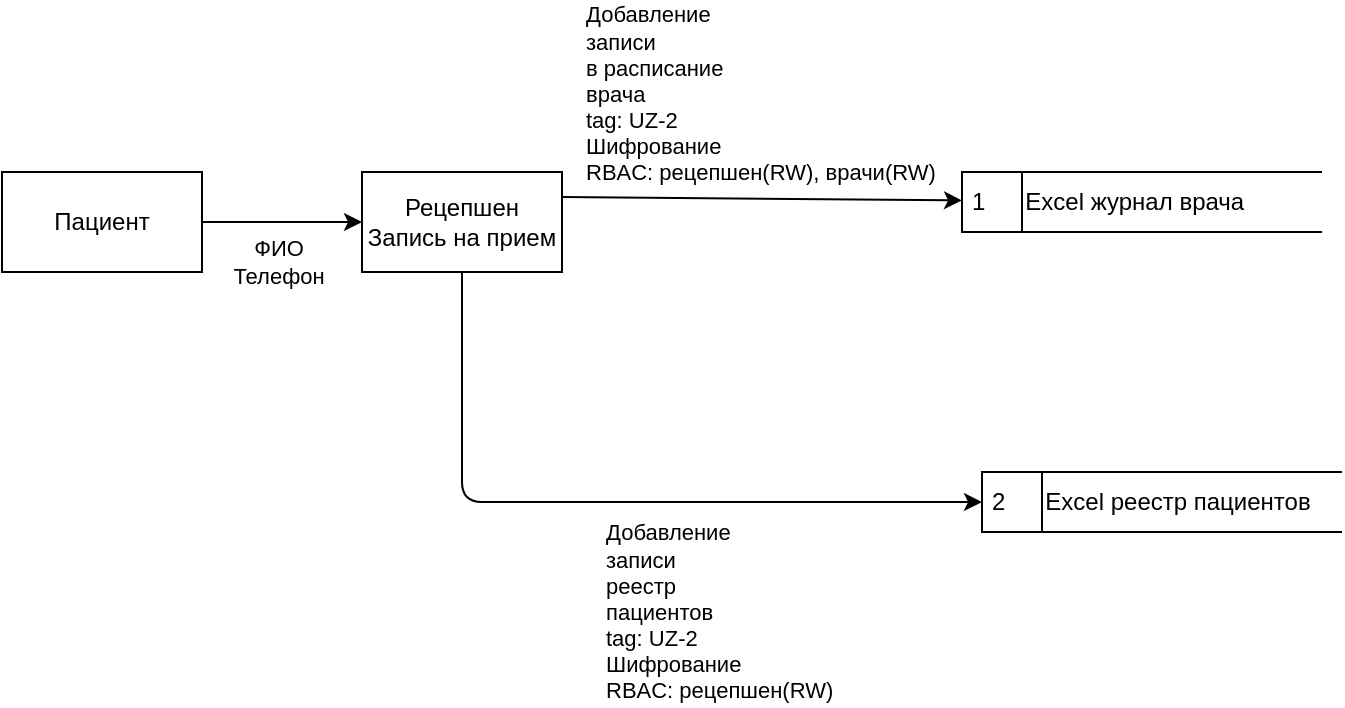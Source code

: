 <mxfile>
    <diagram id="i4mPMe3ceabS6ljGE0x0" name="Запись на прием">
        <mxGraphModel dx="745" dy="624" grid="1" gridSize="10" guides="1" tooltips="1" connect="1" arrows="1" fold="1" page="1" pageScale="1" pageWidth="850" pageHeight="1100" math="0" shadow="0">
            <root>
                <mxCell id="0"/>
                <mxCell id="1" parent="0"/>
                <mxCell id="b-dkqdi8g1ToiI-LST65-3" value="" style="edgeStyle=none;html=1;" parent="1" source="J_Wwcjx6gduEsTj-3uen-2" target="J_Wwcjx6gduEsTj-3uen-3" edge="1">
                    <mxGeometry relative="1" as="geometry"/>
                </mxCell>
                <mxCell id="b-dkqdi8g1ToiI-LST65-8" value="ФИО&lt;br&gt;Телефон" style="edgeLabel;html=1;align=center;verticalAlign=middle;resizable=0;points=[];" parent="b-dkqdi8g1ToiI-LST65-3" vertex="1" connectable="0">
                    <mxGeometry x="-0.044" y="2" relative="1" as="geometry">
                        <mxPoint y="22" as="offset"/>
                    </mxGeometry>
                </mxCell>
                <mxCell id="J_Wwcjx6gduEsTj-3uen-2" value="&lt;span style=&quot;color: rgb(0, 0, 0);&quot;&gt;Пациент&lt;/span&gt;" style="html=1;dashed=0;whiteSpace=wrap;" parent="1" vertex="1">
                    <mxGeometry x="30" y="100" width="100" height="50" as="geometry"/>
                </mxCell>
                <mxCell id="J_Wwcjx6gduEsTj-3uen-8" style="edgeStyle=none;html=1;exitX=1;exitY=0.25;exitDx=0;exitDy=0;" parent="1" source="J_Wwcjx6gduEsTj-3uen-3" target="J_Wwcjx6gduEsTj-3uen-6" edge="1">
                    <mxGeometry relative="1" as="geometry"/>
                </mxCell>
                <mxCell id="J_Wwcjx6gduEsTj-3uen-9" value="&lt;span style=&quot;color: rgb(0, 0, 0);&quot;&gt;Добавление&lt;/span&gt;&lt;br&gt;&lt;span style=&quot;color: rgb(0, 0, 0);&quot;&gt;записи&lt;/span&gt;&lt;br&gt;&lt;span style=&quot;color: rgb(0, 0, 0);&quot;&gt;в расписание&lt;/span&gt;&lt;br&gt;&lt;span style=&quot;color: rgb(0, 0, 0);&quot;&gt;врача&lt;br&gt;&lt;span style=&quot;color: rgb(0, 0, 0);&quot;&gt;tag: UZ-2&lt;/span&gt;&lt;br&gt;&lt;span style=&quot;color: rgb(0, 0, 0);&quot;&gt;Шифрование&lt;/span&gt;&lt;br&gt;&lt;span style=&quot;color: rgb(0, 0, 0);&quot;&gt;RBAC: рецепшен(RW), врачи(RW)&lt;/span&gt;&lt;/span&gt;" style="edgeLabel;html=1;align=left;verticalAlign=middle;resizable=0;points=[];" parent="J_Wwcjx6gduEsTj-3uen-8" vertex="1" connectable="0">
                    <mxGeometry x="-0.08" y="3" relative="1" as="geometry">
                        <mxPoint x="-82" y="-50" as="offset"/>
                    </mxGeometry>
                </mxCell>
                <mxCell id="J_Wwcjx6gduEsTj-3uen-11" style="edgeStyle=orthogonalEdgeStyle;html=1;exitX=0.5;exitY=1;exitDx=0;exitDy=0;entryX=0;entryY=0.5;entryDx=0;entryDy=0;" parent="1" source="J_Wwcjx6gduEsTj-3uen-3" target="J_Wwcjx6gduEsTj-3uen-10" edge="1">
                    <mxGeometry relative="1" as="geometry">
                        <mxPoint x="270" y="240" as="sourcePoint"/>
                    </mxGeometry>
                </mxCell>
                <mxCell id="J_Wwcjx6gduEsTj-3uen-12" value="&lt;span style=&quot;color: rgb(0, 0, 0);&quot;&gt;Добавление&lt;/span&gt;&lt;br&gt;&lt;span style=&quot;color: rgb(0, 0, 0);&quot;&gt;записи&lt;/span&gt;&lt;br&gt;&lt;span style=&quot;color: rgb(0, 0, 0);&quot;&gt;реестр&lt;/span&gt;&lt;br&gt;&lt;span style=&quot;color: rgb(0, 0, 0);&quot;&gt;пациентов&lt;br&gt;tag: UZ-2&lt;br&gt;Шифрование&lt;br&gt;RBAC: рецепшен(RW)&lt;/span&gt;" style="edgeLabel;html=1;align=left;verticalAlign=middle;resizable=0;points=[];" parent="J_Wwcjx6gduEsTj-3uen-11" vertex="1" connectable="0">
                    <mxGeometry x="0.178" y="2" relative="1" as="geometry">
                        <mxPoint x="-36" y="57" as="offset"/>
                    </mxGeometry>
                </mxCell>
                <mxCell id="J_Wwcjx6gduEsTj-3uen-3" value="&lt;span style=&quot;color: rgb(0, 0, 0);&quot;&gt;Рецепшен&lt;/span&gt;&lt;br&gt;&lt;span style=&quot;color: rgb(0, 0, 0);&quot;&gt;Запись на прием&lt;/span&gt;" style="html=1;dashed=0;whiteSpace=wrap;" parent="1" vertex="1">
                    <mxGeometry x="210" y="100" width="100" height="50" as="geometry"/>
                </mxCell>
                <mxCell id="J_Wwcjx6gduEsTj-3uen-6" value="&lt;span style=&quot;color: rgb(0, 0, 0); text-align: center;&quot;&gt;1&lt;span style=&quot;white-space: pre;&quot;&gt;&#x9;&lt;/span&gt;Excel журнал врача&lt;/span&gt;" style="html=1;dashed=0;whiteSpace=wrap;shape=mxgraph.dfd.dataStoreID;align=left;spacingLeft=3;points=[[0,0],[0.5,0],[1,0],[0,0.5],[1,0.5],[0,1],[0.5,1],[1,1]];" parent="1" vertex="1">
                    <mxGeometry x="510" y="100" width="180" height="30" as="geometry"/>
                </mxCell>
                <mxCell id="J_Wwcjx6gduEsTj-3uen-10" value="2&lt;span style=&quot;white-space: pre;&quot;&gt;&#x9;&lt;/span&gt;&lt;span style=&quot;color: rgb(0, 0, 0); text-align: center;&quot;&gt;Excel реестр пациентов&lt;/span&gt;" style="html=1;dashed=0;whiteSpace=wrap;shape=mxgraph.dfd.dataStoreID;align=left;spacingLeft=3;points=[[0,0],[0.5,0],[1,0],[0,0.5],[1,0.5],[0,1],[0.5,1],[1,1]];" parent="1" vertex="1">
                    <mxGeometry x="520" y="250" width="180" height="30" as="geometry"/>
                </mxCell>
            </root>
        </mxGraphModel>
    </diagram>
    <diagram id="OFq1LjFW-d_QWGUsy2Ga" name="Подписание договора">
        <mxGraphModel dx="621" dy="520" grid="1" gridSize="10" guides="1" tooltips="1" connect="1" arrows="1" fold="1" page="1" pageScale="1" pageWidth="850" pageHeight="1100" math="0" shadow="0">
            <root>
                <mxCell id="0"/>
                <mxCell id="1" parent="0"/>
                <mxCell id="7eKKrd2Zx_MqkIrFdYUa-1" value="" style="edgeStyle=none;html=1;" parent="1" source="7eKKrd2Zx_MqkIrFdYUa-3" target="7eKKrd2Zx_MqkIrFdYUa-8" edge="1">
                    <mxGeometry relative="1" as="geometry"/>
                </mxCell>
                <mxCell id="7eKKrd2Zx_MqkIrFdYUa-2" value="&lt;span style=&quot;background-color: rgb(255, 255, 255); color: rgb(0, 0, 0);&quot;&gt;ФИО&lt;/span&gt;&lt;div style=&quot;&quot;&gt;&lt;font&gt;Паспорт&lt;br style=&quot;background-color: rgb(251, 251, 251);&quot;&gt;&lt;/font&gt;&lt;span style=&quot;background-color: rgb(255, 255, 255); color: rgb(0, 0, 0);&quot;&gt;Телефон&lt;/span&gt;&lt;br style=&quot;background-color: rgb(251, 251, 251);&quot;&gt;&lt;span style=&quot;background-color: rgb(255, 255, 255); color: rgb(0, 0, 0);&quot;&gt;email&lt;/span&gt;&lt;br style=&quot;background-color: rgb(251, 251, 251);&quot;&gt;&lt;span style=&quot;background-color: rgb(255, 255, 255); color: rgb(0, 0, 0);&quot;&gt;дата рождения&lt;/span&gt;&lt;br style=&quot;background-color: rgb(251, 251, 251);&quot;&gt;&lt;div style=&quot;background-color: rgb(251, 251, 251);&quot;&gt;место работы/учебы&lt;/div&gt;&lt;div style=&quot;background-color: rgb(251, 251, 251);&quot;&gt;хронические заболевания&lt;/div&gt;&lt;div style=&quot;background-color: rgb(251, 251, 251);&quot;&gt;адрес прописки&lt;br&gt;&lt;br&gt;&lt;/div&gt;&lt;/div&gt;" style="edgeLabel;html=1;align=left;verticalAlign=middle;resizable=0;points=[];" parent="7eKKrd2Zx_MqkIrFdYUa-1" vertex="1" connectable="0">
                    <mxGeometry x="-0.044" y="2" relative="1" as="geometry">
                        <mxPoint x="-60" y="87" as="offset"/>
                    </mxGeometry>
                </mxCell>
                <mxCell id="7eKKrd2Zx_MqkIrFdYUa-3" value="&lt;span style=&quot;color: rgb(0, 0, 0);&quot;&gt;Пациент&lt;/span&gt;" style="html=1;dashed=0;whiteSpace=wrap;" parent="1" vertex="1">
                    <mxGeometry x="20" y="40" width="100" height="50" as="geometry"/>
                </mxCell>
                <mxCell id="7eKKrd2Zx_MqkIrFdYUa-4" style="edgeStyle=none;html=1;exitX=1;exitY=0.5;exitDx=0;exitDy=0;" parent="1" source="7eKKrd2Zx_MqkIrFdYUa-8" target="7eKKrd2Zx_MqkIrFdYUa-9" edge="1">
                    <mxGeometry relative="1" as="geometry"/>
                </mxCell>
                <mxCell id="7eKKrd2Zx_MqkIrFdYUa-5" value="&lt;span style=&quot;color: rgb(0, 0, 0);&quot;&gt;Скан договора&lt;/span&gt;&lt;br&gt;&lt;span style=&quot;color: rgb(0, 0, 0);&quot;&gt;Скан паспорта&lt;br&gt;&lt;span style=&quot;background-color: rgb(255, 255, 255); color: rgb(0, 0, 0);&quot;&gt;tag: UZ-1&lt;/span&gt;&lt;br style=&quot;color: rgb(63, 63, 63); background-color: rgb(255, 255, 255);&quot;&gt;&lt;span style=&quot;background-color: rgb(255, 255, 255); color: rgb(0, 0, 0);&quot;&gt;Шифрование&lt;/span&gt;&lt;br style=&quot;color: rgb(63, 63, 63); background-color: rgb(255, 255, 255);&quot;&gt;&lt;span style=&quot;background-color: rgb(255, 255, 255); color: rgb(0, 0, 0);&quot;&gt;RBAC: рецепшен(RW)&lt;/span&gt;&lt;/span&gt;" style="edgeLabel;html=1;align=center;verticalAlign=middle;resizable=0;points=[];" parent="7eKKrd2Zx_MqkIrFdYUa-4" vertex="1" connectable="0">
                    <mxGeometry x="-0.08" y="3" relative="1" as="geometry">
                        <mxPoint y="48" as="offset"/>
                    </mxGeometry>
                </mxCell>
                <mxCell id="7eKKrd2Zx_MqkIrFdYUa-6" style="edgeStyle=orthogonalEdgeStyle;html=1;exitX=0.5;exitY=1;exitDx=0;exitDy=0;entryX=0;entryY=0.5;entryDx=0;entryDy=0;" parent="1" source="7eKKrd2Zx_MqkIrFdYUa-8" target="7eKKrd2Zx_MqkIrFdYUa-10" edge="1">
                    <mxGeometry relative="1" as="geometry"/>
                </mxCell>
                <mxCell id="7eKKrd2Zx_MqkIrFdYUa-7" value="&lt;span style=&quot;color: rgb(0, 0, 0);&quot;&gt;Добавление пациента в реестр&lt;br&gt;&lt;span style=&quot;background-color: rgb(255, 255, 255); color: rgb(0, 0, 0);&quot;&gt;tag: UZ-1&lt;/span&gt;&lt;br style=&quot;color: rgb(63, 63, 63); background-color: rgb(255, 255, 255);&quot;&gt;&lt;span style=&quot;background-color: rgb(255, 255, 255); color: rgb(0, 0, 0);&quot;&gt;Шифрование&lt;/span&gt;&lt;br style=&quot;color: rgb(63, 63, 63); background-color: rgb(255, 255, 255);&quot;&gt;&lt;span style=&quot;background-color: rgb(255, 255, 255); color: rgb(0, 0, 0);&quot;&gt;RBAC: рецепшен(RW)&lt;/span&gt;&lt;/span&gt;" style="edgeLabel;html=1;align=left;verticalAlign=middle;resizable=0;points=[];" parent="7eKKrd2Zx_MqkIrFdYUa-6" vertex="1" connectable="0">
                    <mxGeometry x="0.178" y="2" relative="1" as="geometry">
                        <mxPoint x="-7" y="37" as="offset"/>
                    </mxGeometry>
                </mxCell>
                <mxCell id="7eKKrd2Zx_MqkIrFdYUa-8" value="&lt;span style=&quot;color: rgb(0, 0, 0);&quot;&gt;Рецепшен&lt;/span&gt;&lt;br&gt;&lt;span style=&quot;color: rgb(0, 0, 0);&quot;&gt;Оформление документов&lt;/span&gt;" style="html=1;dashed=0;whiteSpace=wrap;" parent="1" vertex="1">
                    <mxGeometry x="350" y="40" width="100" height="50" as="geometry"/>
                </mxCell>
                <mxCell id="7eKKrd2Zx_MqkIrFdYUa-9" value="&lt;span style=&quot;color: rgb(0, 0, 0); text-align: center;&quot;&gt;4&lt;span style=&quot;white-space: pre;&quot;&gt;&#x9;&lt;/span&gt;&lt;/span&gt;&lt;span style=&quot;color: rgb(0, 0, 0); text-align: center;&quot;&gt;Папка &quot;Договора_пациента&quot;&lt;/span&gt;" style="html=1;dashed=0;whiteSpace=wrap;shape=mxgraph.dfd.dataStoreID;align=left;spacingLeft=3;points=[[0,0],[0.5,0],[1,0],[0,0.5],[1,0.5],[0,1],[0.5,1],[1,1]];" parent="1" vertex="1">
                    <mxGeometry x="651" y="50" width="209" height="30" as="geometry"/>
                </mxCell>
                <mxCell id="7eKKrd2Zx_MqkIrFdYUa-10" value="2&lt;span style=&quot;white-space: pre;&quot;&gt;&#x9;&lt;/span&gt;&lt;span style=&quot;color: rgb(0, 0, 0); text-align: center;&quot;&gt;Excel реестр пациентов&lt;/span&gt;" style="html=1;dashed=0;whiteSpace=wrap;shape=mxgraph.dfd.dataStoreID;align=left;spacingLeft=3;points=[[0,0],[0.5,0],[1,0],[0,0.5],[1,0.5],[0,1],[0.5,1],[1,1]];" parent="1" vertex="1">
                    <mxGeometry x="650" y="320" width="180" height="30" as="geometry"/>
                </mxCell>
            </root>
        </mxGraphModel>
    </diagram>
    <diagram id="uso3oAC5c6zyliz0SmCp" name="Прием">
        <mxGraphModel dx="648" dy="543" grid="1" gridSize="10" guides="1" tooltips="1" connect="1" arrows="1" fold="1" page="1" pageScale="1" pageWidth="850" pageHeight="1100" math="0" shadow="0">
            <root>
                <mxCell id="0"/>
                <mxCell id="1" parent="0"/>
                <mxCell id="n1AXnMYE14ggawuw4EvX-1" value="" style="edgeStyle=none;html=1;" parent="1" source="n1AXnMYE14ggawuw4EvX-3" target="n1AXnMYE14ggawuw4EvX-8" edge="1">
                    <mxGeometry relative="1" as="geometry"/>
                </mxCell>
                <mxCell id="n1AXnMYE14ggawuw4EvX-2" value="&lt;span style=&quot;background-color: rgb(255, 255, 255); color: rgb(0, 0, 0);&quot;&gt;ФИО&lt;br&gt;дата рождения&lt;/span&gt;" style="edgeLabel;html=1;align=left;verticalAlign=middle;resizable=0;points=[];" parent="n1AXnMYE14ggawuw4EvX-1" vertex="1" connectable="0">
                    <mxGeometry x="-0.044" y="2" relative="1" as="geometry">
                        <mxPoint x="-33" y="-13" as="offset"/>
                    </mxGeometry>
                </mxCell>
                <mxCell id="n1AXnMYE14ggawuw4EvX-3" value="&lt;span style=&quot;color: rgb(0, 0, 0);&quot;&gt;Пациент&lt;/span&gt;" style="html=1;dashed=0;whiteSpace=wrap;" parent="1" vertex="1">
                    <mxGeometry x="20" y="40" width="100" height="50" as="geometry"/>
                </mxCell>
                <mxCell id="n1AXnMYE14ggawuw4EvX-4" style="edgeStyle=orthogonalEdgeStyle;html=1;exitX=0.75;exitY=1;exitDx=0;exitDy=0;entryX=0;entryY=0.5;entryDx=0;entryDy=0;" parent="1" source="n1AXnMYE14ggawuw4EvX-8" target="n1AXnMYE14ggawuw4EvX-9" edge="1">
                    <mxGeometry relative="1" as="geometry"/>
                </mxCell>
                <mxCell id="n1AXnMYE14ggawuw4EvX-5" value="&lt;span style=&quot;color: rgb(0, 0, 0);&quot;&gt;Запись и чтение данных по пациенту&lt;/span&gt;&lt;br&gt;&lt;span style=&quot;color: rgb(0, 0, 0);&quot;&gt;Медицинская карта, анализы&lt;br&gt;&lt;span style=&quot;background-color: rgb(255, 255, 255); color: rgb(0, 0, 0);&quot;&gt;tag: UZ-2&lt;/span&gt;&lt;br style=&quot;color: rgb(63, 63, 63); background-color: rgb(255, 255, 255);&quot;&gt;&lt;span style=&quot;background-color: rgb(255, 255, 255); color: rgb(0, 0, 0);&quot;&gt;Шифрование&lt;/span&gt;&lt;br style=&quot;color: rgb(63, 63, 63); background-color: rgb(255, 255, 255);&quot;&gt;&lt;span style=&quot;background-color: rgb(255, 255, 255); color: rgb(0, 0, 0);&quot;&gt;RBAC: врачи(RW)&lt;/span&gt;&lt;/span&gt;" style="edgeLabel;html=1;align=center;verticalAlign=middle;resizable=0;points=[];" parent="n1AXnMYE14ggawuw4EvX-4" vertex="1" connectable="0">
                    <mxGeometry x="-0.08" y="3" relative="1" as="geometry">
                        <mxPoint x="62" y="-32" as="offset"/>
                    </mxGeometry>
                </mxCell>
                <mxCell id="n1AXnMYE14ggawuw4EvX-6" style="edgeStyle=orthogonalEdgeStyle;html=1;exitX=0.5;exitY=1;exitDx=0;exitDy=0;entryX=0;entryY=0.5;entryDx=0;entryDy=0;" parent="1" source="n1AXnMYE14ggawuw4EvX-8" target="n1AXnMYE14ggawuw4EvX-10" edge="1">
                    <mxGeometry relative="1" as="geometry"/>
                </mxCell>
                <mxCell id="n1AXnMYE14ggawuw4EvX-7" value="&lt;span style=&quot;color: rgb(0, 0, 0);&quot;&gt;Отметки о приёме пациента в своём журнале&lt;br&gt;&lt;span style=&quot;background-color: rgb(255, 255, 255); color: rgb(0, 0, 0);&quot;&gt;tag: UZ-2&lt;/span&gt;&lt;br style=&quot;color: rgb(63, 63, 63); background-color: rgb(255, 255, 255);&quot;&gt;&lt;span style=&quot;background-color: rgb(255, 255, 255); color: rgb(0, 0, 0);&quot;&gt;Шифрование&lt;/span&gt;&lt;br style=&quot;color: rgb(63, 63, 63); background-color: rgb(255, 255, 255);&quot;&gt;&lt;span style=&quot;background-color: rgb(255, 255, 255); color: rgb(0, 0, 0);&quot;&gt;RBAC: врачи(RW), кассиры(RO)&lt;/span&gt;&lt;/span&gt;" style="edgeLabel;html=1;align=center;verticalAlign=middle;resizable=0;points=[];" parent="n1AXnMYE14ggawuw4EvX-6" vertex="1" connectable="0">
                    <mxGeometry x="0.178" y="2" relative="1" as="geometry">
                        <mxPoint x="37" y="37" as="offset"/>
                    </mxGeometry>
                </mxCell>
                <mxCell id="n1AXnMYE14ggawuw4EvX-12" style="edgeStyle=none;html=1;exitX=0.5;exitY=1;exitDx=0;exitDy=0;" parent="1" source="n1AXnMYE14ggawuw4EvX-3" target="n1AXnMYE14ggawuw4EvX-11" edge="1">
                    <mxGeometry relative="1" as="geometry"/>
                </mxCell>
                <mxCell id="Ftrqkjxx6ClJwWivfwm--1" value="&lt;span style=&quot;color: rgb(0, 0, 0); text-align: left;&quot;&gt;ФИО&lt;/span&gt;&lt;br style=&quot;text-align: left;&quot;&gt;&lt;span style=&quot;color: rgb(0, 0, 0); text-align: left;&quot;&gt;дата рождения&lt;/span&gt;" style="edgeLabel;html=1;align=center;verticalAlign=middle;resizable=0;points=[];" vertex="1" connectable="0" parent="n1AXnMYE14ggawuw4EvX-12">
                    <mxGeometry x="-0.132" y="-4" relative="1" as="geometry">
                        <mxPoint as="offset"/>
                    </mxGeometry>
                </mxCell>
                <mxCell id="n1AXnMYE14ggawuw4EvX-8" value="&lt;span style=&quot;color: rgb(0, 0, 0);&quot;&gt;Врач&lt;/span&gt;&lt;br&gt;&lt;span style=&quot;color: rgb(0, 0, 0);&quot;&gt;Приём пациента&lt;/span&gt;" style="html=1;dashed=0;whiteSpace=wrap;" parent="1" vertex="1">
                    <mxGeometry x="230" y="40" width="100" height="50" as="geometry"/>
                </mxCell>
                <mxCell id="n1AXnMYE14ggawuw4EvX-9" value="&lt;span style=&quot;color: rgb(0, 0, 0); text-align: center;&quot;&gt;3&lt;span style=&quot;white-space: pre;&quot;&gt;&#x9;&lt;/span&gt;&lt;/span&gt;&lt;span style=&quot;color: rgb(0, 0, 0); text-align: center;&quot;&gt;Папка пациента&lt;/span&gt;" style="html=1;dashed=0;whiteSpace=wrap;shape=mxgraph.dfd.dataStoreID;align=left;spacingLeft=3;points=[[0,0],[0.5,0],[1,0],[0,0.5],[1,0.5],[0,1],[0.5,1],[1,1]];" parent="1" vertex="1">
                    <mxGeometry x="519.76" y="150" width="210" height="30" as="geometry"/>
                </mxCell>
                <mxCell id="Ftrqkjxx6ClJwWivfwm--2" style="edgeStyle=orthogonalEdgeStyle;html=1;exitX=1;exitY=0.5;exitDx=0;exitDy=0;entryX=1;entryY=0.5;entryDx=0;entryDy=0;" edge="1" parent="1" source="n1AXnMYE14ggawuw4EvX-10" target="n1AXnMYE14ggawuw4EvX-11">
                    <mxGeometry relative="1" as="geometry">
                        <Array as="points">
                            <mxPoint x="780" y="255"/>
                            <mxPoint x="780" y="475"/>
                        </Array>
                    </mxGeometry>
                </mxCell>
                <mxCell id="aC6yK7oFesMhmFMBIXXT-1" value="Чтение записей обказаных услугах" style="edgeLabel;html=1;align=center;verticalAlign=middle;resizable=0;points=[];" vertex="1" connectable="0" parent="Ftrqkjxx6ClJwWivfwm--2">
                    <mxGeometry x="0.477" y="-1" relative="1" as="geometry">
                        <mxPoint as="offset"/>
                    </mxGeometry>
                </mxCell>
                <mxCell id="n1AXnMYE14ggawuw4EvX-10" value="&lt;div style=&quot;text-align: center;&quot;&gt;&lt;span style=&quot;background-color: transparent;&quot;&gt;1&lt;/span&gt;&lt;span style=&quot;background-color: transparent; white-space: pre;&quot;&gt;&#x9;&lt;/span&gt;Excel файл журнала врача&lt;/div&gt;" style="html=1;dashed=0;whiteSpace=wrap;shape=mxgraph.dfd.dataStoreID;align=left;spacingLeft=3;points=[[0,0],[0.5,0],[1,0],[0,0.5],[1,0.5],[0,1],[0.5,1],[1,1]];" parent="1" vertex="1">
                    <mxGeometry x="519.76" y="240" width="210" height="30" as="geometry"/>
                </mxCell>
                <mxCell id="n1AXnMYE14ggawuw4EvX-15" style="edgeStyle=orthogonalEdgeStyle;html=1;exitX=0.75;exitY=1;exitDx=0;exitDy=0;entryX=0;entryY=0.5;entryDx=0;entryDy=0;" parent="1" source="n1AXnMYE14ggawuw4EvX-11" target="n1AXnMYE14ggawuw4EvX-13" edge="1">
                    <mxGeometry relative="1" as="geometry"/>
                </mxCell>
                <mxCell id="n1AXnMYE14ggawuw4EvX-17" value="KKM фиксирует &lt;br&gt;получение оплаты&lt;br&gt;&lt;span style=&quot;background-color: rgb(255, 255, 255); color: rgb(0, 0, 0);&quot;&gt;tag: UZ-2&lt;/span&gt;&lt;br style=&quot;background-color: rgb(255, 255, 255); color: rgb(63, 63, 63);&quot;&gt;&lt;span style=&quot;background-color: rgb(255, 255, 255); color: rgb(0, 0, 0);&quot;&gt;Шифрование&lt;/span&gt;&lt;br style=&quot;background-color: rgb(255, 255, 255); color: rgb(63, 63, 63);&quot;&gt;&lt;span style=&quot;background-color: rgb(255, 255, 255); color: rgb(0, 0, 0);&quot;&gt;RBAC: бухгалтерия(RW)&lt;/span&gt;" style="edgeLabel;html=1;align=left;verticalAlign=middle;resizable=0;points=[];" parent="n1AXnMYE14ggawuw4EvX-15" vertex="1" connectable="0">
                    <mxGeometry x="-0.369" y="-2" relative="1" as="geometry">
                        <mxPoint x="17" y="6" as="offset"/>
                    </mxGeometry>
                </mxCell>
                <mxCell id="n1AXnMYE14ggawuw4EvX-16" style="edgeStyle=orthogonalEdgeStyle;html=1;exitX=0.25;exitY=1;exitDx=0;exitDy=0;entryX=0;entryY=0.5;entryDx=0;entryDy=0;" parent="1" source="n1AXnMYE14ggawuw4EvX-11" target="n1AXnMYE14ggawuw4EvX-14" edge="1">
                    <mxGeometry relative="1" as="geometry"/>
                </mxCell>
                <mxCell id="n1AXnMYE14ggawuw4EvX-18" value="Добавление записи &lt;br&gt;о получении оплаты&lt;div&gt;&lt;span style=&quot;background-color: rgb(255, 255, 255); color: rgb(0, 0, 0);&quot;&gt;tag: UZ-2&lt;/span&gt;&lt;br style=&quot;background-color: rgb(255, 255, 255); color: rgb(63, 63, 63);&quot;&gt;&lt;span style=&quot;background-color: rgb(255, 255, 255); color: rgb(0, 0, 0);&quot;&gt;Шифрование&lt;/span&gt;&lt;br style=&quot;background-color: rgb(255, 255, 255); color: rgb(63, 63, 63);&quot;&gt;&lt;span style=&quot;background-color: rgb(255, 255, 255); color: rgb(0, 0, 0);&quot;&gt;RBAC: бухгалтерия(RW), рецепшен(RO)&lt;/span&gt;&lt;/div&gt;" style="edgeLabel;html=1;align=left;verticalAlign=middle;resizable=0;points=[];" parent="n1AXnMYE14ggawuw4EvX-16" vertex="1" connectable="0">
                    <mxGeometry x="0.016" y="1" relative="1" as="geometry">
                        <mxPoint x="4" y="98" as="offset"/>
                    </mxGeometry>
                </mxCell>
                <mxCell id="n1AXnMYE14ggawuw4EvX-11" value="&lt;span style=&quot;color: rgb(0, 0, 0);&quot;&gt;Кассир&lt;/span&gt;&lt;br&gt;&lt;span style=&quot;color: rgb(0, 0, 0);&quot;&gt;Получение оплаты&lt;/span&gt;" style="html=1;dashed=0;whiteSpace=wrap;" parent="1" vertex="1">
                    <mxGeometry x="20" y="450" width="100" height="50" as="geometry"/>
                </mxCell>
                <mxCell id="n1AXnMYE14ggawuw4EvX-13" value="&lt;span style=&quot;color: rgb(0, 0, 0); text-align: center;&quot;&gt;5&lt;span style=&quot;white-space: pre;&quot;&gt;&#x9;&lt;/span&gt;&lt;/span&gt;&lt;span style=&quot;color: rgb(0, 0, 0); text-align: center;&quot;&gt;1С Бухгалтерия&lt;/span&gt;" style="html=1;dashed=0;whiteSpace=wrap;shape=mxgraph.dfd.dataStoreID;align=left;spacingLeft=3;points=[[0,0],[0.5,0],[1,0],[0,0.5],[1,0.5],[0,1],[0.5,1],[1,1]];" parent="1" vertex="1">
                    <mxGeometry x="120" y="600" width="210" height="30" as="geometry"/>
                </mxCell>
                <mxCell id="n1AXnMYE14ggawuw4EvX-14" value="&lt;div style=&quot;text-align: center;&quot;&gt;&lt;span style=&quot;background-color: transparent;&quot;&gt;6&lt;/span&gt;&lt;span style=&quot;background-color: transparent; white-space: pre;&quot;&gt;&#x9;&lt;/span&gt;Excel файл учета платежей&lt;/div&gt;" style="html=1;dashed=0;whiteSpace=wrap;shape=mxgraph.dfd.dataStoreID;align=left;spacingLeft=3;points=[[0,0],[0.5,0],[1,0],[0,0.5],[1,0.5],[0,1],[0.5,1],[1,1]];" parent="1" vertex="1">
                    <mxGeometry x="120" y="650" width="210" height="30" as="geometry"/>
                </mxCell>
            </root>
        </mxGraphModel>
    </diagram>
    <diagram id="kKrWHqF5DC_FSnSTQ5mF" name="Взятие анализов">
        <mxGraphModel dx="993" dy="1932" grid="1" gridSize="10" guides="1" tooltips="1" connect="1" arrows="1" fold="1" page="1" pageScale="1" pageWidth="850" pageHeight="1100" math="0" shadow="0">
            <root>
                <mxCell id="0"/>
                <mxCell id="1" parent="0"/>
                <mxCell id="gjBrZW-neEh2R1kq3HZr-1" value="" style="edgeStyle=none;html=1;" parent="1" source="gjBrZW-neEh2R1kq3HZr-3" target="gjBrZW-neEh2R1kq3HZr-9" edge="1">
                    <mxGeometry relative="1" as="geometry"/>
                </mxCell>
                <mxCell id="gjBrZW-neEh2R1kq3HZr-2" value="&lt;span style=&quot;color: rgb(0, 0, 0);&quot;&gt;ФИО&lt;/span&gt;&lt;br&gt;&lt;span style=&quot;color: rgb(0, 0, 0);&quot;&gt;дата рождения&lt;/span&gt;" style="edgeLabel;html=1;align=left;verticalAlign=middle;resizable=0;points=[];" parent="gjBrZW-neEh2R1kq3HZr-1" vertex="1" connectable="0">
                    <mxGeometry x="-0.044" y="2" relative="1" as="geometry">
                        <mxPoint x="-43" y="-13" as="offset"/>
                    </mxGeometry>
                </mxCell>
                <mxCell id="gjBrZW-neEh2R1kq3HZr-3" value="&lt;span style=&quot;color: rgb(0, 0, 0);&quot;&gt;Пациент&lt;/span&gt;" style="html=1;dashed=0;whiteSpace=wrap;" parent="1" vertex="1">
                    <mxGeometry x="20" y="40" width="100" height="50" as="geometry"/>
                </mxCell>
                <mxCell id="gjBrZW-neEh2R1kq3HZr-4" style="edgeStyle=orthogonalEdgeStyle;html=1;exitX=0.75;exitY=1;exitDx=0;exitDy=0;entryX=0;entryY=0.5;entryDx=0;entryDy=0;" parent="1" source="gjBrZW-neEh2R1kq3HZr-9" target="gjBrZW-neEh2R1kq3HZr-10" edge="1">
                    <mxGeometry relative="1" as="geometry"/>
                </mxCell>
                <mxCell id="gjBrZW-neEh2R1kq3HZr-5" value="Добавление информации &lt;br&gt;об взятых анализах и их результатах&lt;br&gt;&lt;span style=&quot;background-color: rgb(255, 255, 255); color: rgb(0, 0, 0);&quot;&gt;tag: UZ-2&lt;/span&gt;&lt;br style=&quot;background-color: rgb(255, 255, 255); color: rgb(63, 63, 63);&quot;&gt;&lt;span style=&quot;background-color: rgb(255, 255, 255); color: rgb(0, 0, 0);&quot;&gt;Шифрование&lt;/span&gt;&lt;br style=&quot;background-color: rgb(255, 255, 255); color: rgb(63, 63, 63);&quot;&gt;&lt;span style=&quot;background-color: rgb(255, 255, 255); color: rgb(0, 0, 0);&quot;&gt;RBAC: только только врачи&lt;/span&gt;" style="edgeLabel;html=1;align=left;verticalAlign=middle;resizable=0;points=[];" parent="gjBrZW-neEh2R1kq3HZr-4" vertex="1" connectable="0">
                    <mxGeometry x="-0.08" y="3" relative="1" as="geometry">
                        <mxPoint x="-35" y="-32" as="offset"/>
                    </mxGeometry>
                </mxCell>
                <mxCell id="gjBrZW-neEh2R1kq3HZr-6" style="edgeStyle=orthogonalEdgeStyle;html=1;exitX=0.5;exitY=1;exitDx=0;exitDy=0;entryX=0;entryY=0.5;entryDx=0;entryDy=0;" parent="1" source="gjBrZW-neEh2R1kq3HZr-9" target="gjBrZW-neEh2R1kq3HZr-11" edge="1">
                    <mxGeometry relative="1" as="geometry"/>
                </mxCell>
                <mxCell id="gjBrZW-neEh2R1kq3HZr-7" value="&lt;span style=&quot;color: rgb(0, 0, 0);&quot;&gt;Отметки о приёме пациента в своём журнале&lt;br&gt;&lt;span style=&quot;background-color: rgb(255, 255, 255); color: rgb(0, 0, 0);&quot;&gt;tag: UZ-2&lt;/span&gt;&lt;br style=&quot;background-color: rgb(255, 255, 255); color: rgb(63, 63, 63);&quot;&gt;&lt;span style=&quot;background-color: rgb(255, 255, 255); color: rgb(0, 0, 0);&quot;&gt;Шифрование&lt;/span&gt;&lt;br style=&quot;background-color: rgb(255, 255, 255); color: rgb(63, 63, 63);&quot;&gt;&lt;span style=&quot;background-color: rgb(255, 255, 255); color: rgb(0, 0, 0);&quot;&gt;RBAC: только только врачи, рецепшен&lt;/span&gt;&lt;/span&gt;" style="edgeLabel;html=1;align=left;verticalAlign=middle;resizable=0;points=[];" parent="gjBrZW-neEh2R1kq3HZr-6" vertex="1" connectable="0">
                    <mxGeometry x="0.178" y="2" relative="1" as="geometry">
                        <mxPoint x="-50" y="-33" as="offset"/>
                    </mxGeometry>
                </mxCell>
                <mxCell id="gjBrZW-neEh2R1kq3HZr-8" style="edgeStyle=none;html=1;exitX=0.5;exitY=1;exitDx=0;exitDy=0;entryX=0.5;entryY=0;entryDx=0;entryDy=0;" parent="1" source="gjBrZW-neEh2R1kq3HZr-3" target="gjBrZW-neEh2R1kq3HZr-16" edge="1">
                    <mxGeometry relative="1" as="geometry"/>
                </mxCell>
                <mxCell id="bOAh2757mromI7YZLNIo-4" value="&lt;span style=&quot;text-align: left; color: rgb(0, 0, 0);&quot;&gt;ФИО&lt;/span&gt;&lt;br style=&quot;text-align: left;&quot;&gt;&lt;span style=&quot;text-align: left; color: rgb(0, 0, 0);&quot;&gt;дата рождения&lt;/span&gt;" style="edgeLabel;html=1;align=center;verticalAlign=middle;resizable=0;points=[];" vertex="1" connectable="0" parent="gjBrZW-neEh2R1kq3HZr-8">
                    <mxGeometry x="0.072" y="-3" relative="1" as="geometry">
                        <mxPoint as="offset"/>
                    </mxGeometry>
                </mxCell>
                <mxCell id="334ez9bsBgQ4b2SFRiMU-1" style="edgeStyle=orthogonalEdgeStyle;html=1;exitX=0.25;exitY=1;exitDx=0;exitDy=0;entryX=0;entryY=0.5;entryDx=0;entryDy=0;" parent="1" source="gjBrZW-neEh2R1kq3HZr-9" target="V_gyfPoBQBb76ZYUFJ0w-1" edge="1">
                    <mxGeometry relative="1" as="geometry"/>
                </mxCell>
                <mxCell id="334ez9bsBgQ4b2SFRiMU-2" value="&lt;span style=&quot;color: rgb(0, 0, 0);&quot;&gt;Отметка о взятии материала для анализа&lt;/span&gt;&lt;br&gt;&lt;span style=&quot;color: rgb(0, 0, 0);&quot;&gt;Информация какой анализ нужно провести на этом материале&lt;/span&gt;&lt;div&gt;&lt;span style=&quot;color: rgb(0, 0, 0);&quot;&gt;&lt;span style=&quot;text-align: center; background-color: rgb(255, 255, 255); color: rgb(0, 0, 0);&quot;&gt;tag: UZ-2&lt;/span&gt;&lt;br style=&quot;text-align: center; background-color: rgb(255, 255, 255); color: rgb(63, 63, 63);&quot;&gt;&lt;span style=&quot;text-align: center; background-color: rgb(255, 255, 255); color: rgb(0, 0, 0);&quot;&gt;Шифрование&lt;/span&gt;&lt;br style=&quot;text-align: center; background-color: rgb(255, 255, 255); color: rgb(63, 63, 63);&quot;&gt;&lt;span style=&quot;text-align: center; background-color: rgb(255, 255, 255); color: rgb(0, 0, 0);&quot;&gt;RBAC:&amp;nbsp; врачи(RW), кассиры(RO)&lt;/span&gt;&lt;/span&gt;&lt;/div&gt;" style="edgeLabel;html=1;align=left;verticalAlign=middle;resizable=0;points=[];" parent="334ez9bsBgQ4b2SFRiMU-1" vertex="1" connectable="0">
                    <mxGeometry x="0.22" relative="1" as="geometry">
                        <mxPoint x="-64" y="55" as="offset"/>
                    </mxGeometry>
                </mxCell>
                <mxCell id="OmBA8ULB36KDPtCz6l24-2" style="edgeStyle=none;html=1;exitX=0.25;exitY=0;exitDx=0;exitDy=0;entryX=0.25;entryY=1;entryDx=0;entryDy=0;" parent="1" source="gjBrZW-neEh2R1kq3HZr-9" target="OmBA8ULB36KDPtCz6l24-1" edge="1">
                    <mxGeometry relative="1" as="geometry"/>
                </mxCell>
                <mxCell id="OmBA8ULB36KDPtCz6l24-4" value="Получение информации&lt;br&gt;какие анализы и для каких проб &lt;br&gt;&lt;div style=&quot;&quot;&gt;&lt;span style=&quot;background-color: light-dark(#ffffff, var(--ge-dark-color, #121212));&quot;&gt;нужно провести&lt;/span&gt;&lt;/div&gt;&lt;div style=&quot;&quot;&gt;tag: UZ-3&lt;br&gt;Обезличивание&lt;br&gt;RBAC: только врачи&lt;/div&gt;" style="edgeLabel;html=1;align=right;verticalAlign=middle;resizable=0;points=[];" parent="OmBA8ULB36KDPtCz6l24-2" vertex="1" connectable="0">
                    <mxGeometry x="-0.002" y="3" relative="1" as="geometry">
                        <mxPoint x="-9" y="-60" as="offset"/>
                    </mxGeometry>
                </mxCell>
                <mxCell id="gjBrZW-neEh2R1kq3HZr-9" value="&lt;span style=&quot;color: rgb(0, 0, 0);&quot;&gt;Врач&lt;/span&gt;&lt;div&gt;&lt;span style=&quot;color: rgb(0, 0, 0);&quot;&gt;Взятие материала для анализа&lt;/span&gt;&lt;/div&gt;" style="html=1;dashed=0;whiteSpace=wrap;" parent="1" vertex="1">
                    <mxGeometry x="230" y="40" width="130" height="50" as="geometry"/>
                </mxCell>
                <mxCell id="gjBrZW-neEh2R1kq3HZr-10" value="&lt;span style=&quot;color: rgb(0, 0, 0); text-align: center;&quot;&gt;3&lt;span style=&quot;white-space: pre;&quot;&gt;&#x9;&lt;/span&gt;&lt;/span&gt;&lt;span style=&quot;color: rgb(0, 0, 0); text-align: center;&quot;&gt;Папка пациента&lt;/span&gt;" style="html=1;dashed=0;whiteSpace=wrap;shape=mxgraph.dfd.dataStoreID;align=left;spacingLeft=3;points=[[0,0],[0.5,0],[1,0],[0,0.5],[1,0.5],[0,1],[0.5,1],[1,1]];" parent="1" vertex="1">
                    <mxGeometry x="519.76" y="150" width="210" height="30" as="geometry"/>
                </mxCell>
                <mxCell id="gjBrZW-neEh2R1kq3HZr-11" value="&lt;div style=&quot;text-align: center;&quot;&gt;&lt;span style=&quot;background-color: transparent;&quot;&gt;1&lt;/span&gt;&lt;span style=&quot;background-color: transparent; white-space: pre;&quot;&gt;&#x9;&lt;/span&gt;Excel файл журнала врача&lt;/div&gt;" style="html=1;dashed=0;whiteSpace=wrap;shape=mxgraph.dfd.dataStoreID;align=left;spacingLeft=3;points=[[0,0],[0.5,0],[1,0],[0,0.5],[1,0.5],[0,1],[0.5,1],[1,1]];" parent="1" vertex="1">
                    <mxGeometry x="519.76" y="240" width="210" height="30" as="geometry"/>
                </mxCell>
                <mxCell id="gjBrZW-neEh2R1kq3HZr-12" style="edgeStyle=orthogonalEdgeStyle;html=1;exitX=0.75;exitY=1;exitDx=0;exitDy=0;entryX=0;entryY=0.5;entryDx=0;entryDy=0;" parent="1" source="gjBrZW-neEh2R1kq3HZr-16" target="gjBrZW-neEh2R1kq3HZr-17" edge="1">
                    <mxGeometry relative="1" as="geometry"/>
                </mxCell>
                <mxCell id="gjBrZW-neEh2R1kq3HZr-13" value="KKM фиксирует &lt;br&gt;получение оплаты&lt;br&gt;&lt;span style=&quot;background-color: rgb(255, 255, 255); color: rgb(0, 0, 0);&quot;&gt;tag: UZ-2&lt;/span&gt;&lt;br style=&quot;background-color: rgb(255, 255, 255); color: rgb(63, 63, 63);&quot;&gt;&lt;span style=&quot;background-color: rgb(255, 255, 255); color: rgb(0, 0, 0);&quot;&gt;Шифрование&lt;/span&gt;&lt;br style=&quot;background-color: rgb(255, 255, 255); color: rgb(63, 63, 63);&quot;&gt;&lt;span style=&quot;background-color: rgb(255, 255, 255); color: rgb(0, 0, 0);&quot;&gt;RBAC: бухгалтерия(RW)&lt;/span&gt;" style="edgeLabel;html=1;align=left;verticalAlign=middle;resizable=0;points=[];" parent="gjBrZW-neEh2R1kq3HZr-12" vertex="1" connectable="0">
                    <mxGeometry x="-0.369" y="-2" relative="1" as="geometry">
                        <mxPoint x="27" y="-29" as="offset"/>
                    </mxGeometry>
                </mxCell>
                <mxCell id="gjBrZW-neEh2R1kq3HZr-14" style="edgeStyle=orthogonalEdgeStyle;html=1;exitX=0.5;exitY=1;exitDx=0;exitDy=0;entryX=0;entryY=0.5;entryDx=0;entryDy=0;" parent="1" source="gjBrZW-neEh2R1kq3HZr-16" target="gjBrZW-neEh2R1kq3HZr-18" edge="1">
                    <mxGeometry relative="1" as="geometry"/>
                </mxCell>
                <mxCell id="gjBrZW-neEh2R1kq3HZr-15" value="Добавление записи &lt;br&gt;о получении оплаты&lt;br&gt;&lt;span style=&quot;background-color: rgb(255, 255, 255); color: rgb(0, 0, 0);&quot;&gt;tag: UZ-2&lt;/span&gt;&lt;br style=&quot;background-color: rgb(255, 255, 255); color: rgb(63, 63, 63);&quot;&gt;&lt;span style=&quot;background-color: rgb(255, 255, 255); color: rgb(0, 0, 0);&quot;&gt;Шифрование&lt;/span&gt;&lt;br style=&quot;background-color: rgb(255, 255, 255); color: rgb(63, 63, 63);&quot;&gt;&lt;span style=&quot;background-color: rgb(255, 255, 255); color: rgb(0, 0, 0);&quot;&gt;RBAC:&amp;nbsp; бухгалтерия(RW)&lt;/span&gt;" style="edgeLabel;html=1;align=left;verticalAlign=middle;resizable=0;points=[];" parent="gjBrZW-neEh2R1kq3HZr-14" vertex="1" connectable="0">
                    <mxGeometry x="0.016" y="1" relative="1" as="geometry">
                        <mxPoint x="34" y="46" as="offset"/>
                    </mxGeometry>
                </mxCell>
                <mxCell id="gjBrZW-neEh2R1kq3HZr-16" value="&lt;span style=&quot;color: rgb(0, 0, 0);&quot;&gt;Кассир&lt;/span&gt;&lt;br&gt;&lt;span style=&quot;color: rgb(0, 0, 0);&quot;&gt;Получение оплаты&lt;/span&gt;" style="html=1;dashed=0;whiteSpace=wrap;" parent="1" vertex="1">
                    <mxGeometry x="20" y="470" width="100" height="50" as="geometry"/>
                </mxCell>
                <mxCell id="gjBrZW-neEh2R1kq3HZr-17" value="&lt;span style=&quot;color: rgb(0, 0, 0); text-align: center;&quot;&gt;5&lt;span style=&quot;white-space: pre;&quot;&gt;&#x9;&lt;/span&gt;&lt;/span&gt;&lt;span style=&quot;color: rgb(0, 0, 0); text-align: center;&quot;&gt;1С Бухгалтерия&lt;/span&gt;" style="html=1;dashed=0;whiteSpace=wrap;shape=mxgraph.dfd.dataStoreID;align=left;spacingLeft=3;points=[[0,0],[0.5,0],[1,0],[0,0.5],[1,0.5],[0,1],[0.5,1],[1,1]];" parent="1" vertex="1">
                    <mxGeometry x="270" y="610" width="210" height="30" as="geometry"/>
                </mxCell>
                <mxCell id="gjBrZW-neEh2R1kq3HZr-18" value="&lt;div style=&quot;text-align: center;&quot;&gt;&lt;span style=&quot;background-color: transparent;&quot;&gt;6&lt;/span&gt;&lt;span style=&quot;background-color: transparent; white-space: pre;&quot;&gt;&#x9;&lt;/span&gt;Excel файл учета платежей&lt;/div&gt;" style="html=1;dashed=0;whiteSpace=wrap;shape=mxgraph.dfd.dataStoreID;align=left;spacingLeft=3;points=[[0,0],[0.5,0],[1,0],[0,0.5],[1,0.5],[0,1],[0.5,1],[1,1]];" parent="1" vertex="1">
                    <mxGeometry x="270" y="700" width="210" height="30" as="geometry"/>
                </mxCell>
                <mxCell id="bOAh2757mromI7YZLNIo-1" style="edgeStyle=orthogonalEdgeStyle;html=1;exitX=1;exitY=0.5;exitDx=0;exitDy=0;entryX=1;entryY=0.5;entryDx=0;entryDy=0;" edge="1" parent="1" source="V_gyfPoBQBb76ZYUFJ0w-1" target="gjBrZW-neEh2R1kq3HZr-16">
                    <mxGeometry relative="1" as="geometry">
                        <mxPoint x="-10.0" y="765" as="sourcePoint"/>
                        <Array as="points">
                            <mxPoint x="790" y="335"/>
                            <mxPoint x="790" y="495"/>
                        </Array>
                    </mxGeometry>
                </mxCell>
                <mxCell id="bOAh2757mromI7YZLNIo-2" value="Чтение информации &lt;br&gt;о взятых анализах" style="edgeLabel;html=1;align=center;verticalAlign=middle;resizable=0;points=[];" vertex="1" connectable="0" parent="bOAh2757mromI7YZLNIo-1">
                    <mxGeometry x="-0.711" y="1" relative="1" as="geometry">
                        <mxPoint x="-391" y="74" as="offset"/>
                    </mxGeometry>
                </mxCell>
                <mxCell id="V_gyfPoBQBb76ZYUFJ0w-1" value="&lt;div style=&quot;text-align: center;&quot;&gt;&lt;span style=&quot;background-color: transparent;&quot;&gt;7&lt;/span&gt;&lt;span style=&quot;background-color: transparent; white-space: pre;&quot;&gt;&#x9;&lt;/span&gt;Excel файл регистрации анализов&lt;/div&gt;" style="html=1;dashed=0;whiteSpace=wrap;shape=mxgraph.dfd.dataStoreID;align=left;spacingLeft=3;points=[[0,0],[0.5,0],[1,0],[0,0.5],[1,0.5],[0,1],[0.5,1],[1,1]];" parent="1" vertex="1">
                    <mxGeometry x="519.76" y="320" width="230.24" height="30" as="geometry"/>
                </mxCell>
                <mxCell id="OmBA8ULB36KDPtCz6l24-3" style="edgeStyle=none;html=1;exitX=0.75;exitY=1;exitDx=0;exitDy=0;entryX=0.75;entryY=0;entryDx=0;entryDy=0;" parent="1" source="OmBA8ULB36KDPtCz6l24-1" target="gjBrZW-neEh2R1kq3HZr-9" edge="1">
                    <mxGeometry relative="1" as="geometry"/>
                </mxCell>
                <mxCell id="OmBA8ULB36KDPtCz6l24-5" value="Результаты анализов&lt;br&gt;tag: UZ-3&lt;div&gt;&lt;span style=&quot;color: rgb(63, 63, 63); text-align: right;&quot;&gt;Обезличивание&lt;/span&gt;&lt;/div&gt;&lt;div style=&quot;text-align: right;&quot;&gt;RBAC: только врачи&lt;/div&gt;" style="edgeLabel;html=1;align=center;verticalAlign=middle;resizable=0;points=[];" parent="OmBA8ULB36KDPtCz6l24-3" vertex="1" connectable="0">
                    <mxGeometry x="-0.095" y="-1" relative="1" as="geometry">
                        <mxPoint x="64" y="-68" as="offset"/>
                    </mxGeometry>
                </mxCell>
                <mxCell id="OmBA8ULB36KDPtCz6l24-1" value="&lt;span style=&quot;color: rgb(0, 0, 0);&quot;&gt;Медицинская лаборатория&lt;/span&gt;&lt;br&gt;&lt;span style=&quot;color: rgb(0, 0, 0);&quot;&gt;Проведение анализов&lt;/span&gt;" style="html=1;dashed=0;whiteSpace=wrap;" parent="1" vertex="1">
                    <mxGeometry x="230" y="-250" width="130" height="50" as="geometry"/>
                </mxCell>
            </root>
        </mxGraphModel>
    </diagram>
    <diagram id="_PWRuZUEzWwNiDAaCjcC" name="Бизнес аналитика">
        <mxGraphModel dx="514" dy="430" grid="1" gridSize="10" guides="1" tooltips="1" connect="1" arrows="1" fold="1" page="1" pageScale="1" pageWidth="850" pageHeight="1100" math="0" shadow="0">
            <root>
                <mxCell id="0"/>
                <mxCell id="1" parent="0"/>
                <mxCell id="nk0kumKNXsGXkDf5wdKL-2" style="edgeStyle=orthogonalEdgeStyle;html=1;exitX=1;exitY=1;exitDx=0;exitDy=0;entryX=0;entryY=0.5;entryDx=0;entryDy=0;" parent="1" source="z3_qCasD6TXzuB0ONt-4-1" target="9zRJqF2Sq_pIMIGv6rPF-1" edge="1">
                    <mxGeometry relative="1" as="geometry"/>
                </mxCell>
                <mxCell id="nk0kumKNXsGXkDf5wdKL-7" value="&lt;span style=&quot;color: rgb(0, 0, 0);&quot;&gt;Чтение записей по врачам&lt;/span&gt;&lt;div&gt;&lt;span style=&quot;color: rgb(0, 0, 0);&quot;&gt;tag: UZ-3&lt;/span&gt;&lt;/div&gt;&lt;div&gt;&lt;span style=&quot;color: rgb(0, 0, 0);&quot;&gt;обезличивание&lt;/span&gt;&lt;/div&gt;&lt;div&gt;&lt;span style=&quot;color: rgb(0, 0, 0);&quot;&gt;RBAC: аналитики(RO)&lt;/span&gt;&lt;/div&gt;" style="edgeLabel;html=1;align=left;verticalAlign=middle;resizable=0;points=[];" parent="nk0kumKNXsGXkDf5wdKL-2" vertex="1" connectable="0">
                    <mxGeometry x="-0.561" relative="1" as="geometry">
                        <mxPoint x="10" y="-2" as="offset"/>
                    </mxGeometry>
                </mxCell>
                <mxCell id="nk0kumKNXsGXkDf5wdKL-3" style="edgeStyle=orthogonalEdgeStyle;html=1;exitX=0.75;exitY=1;exitDx=0;exitDy=0;entryX=0;entryY=0.5;entryDx=0;entryDy=0;" parent="1" source="z3_qCasD6TXzuB0ONt-4-1" target="9zRJqF2Sq_pIMIGv6rPF-2" edge="1">
                    <mxGeometry relative="1" as="geometry"/>
                </mxCell>
                <mxCell id="nk0kumKNXsGXkDf5wdKL-8" value="&lt;span style=&quot;color: rgb(0, 0, 0);&quot;&gt;Чтение записей по пациентам&lt;br&gt;&lt;div style=&quot;text-align: left;&quot;&gt;&lt;span style=&quot;color: rgb(0, 0, 0);&quot;&gt;tag: UZ-3&lt;/span&gt;&lt;/div&gt;&lt;div style=&quot;text-align: left;&quot;&gt;&lt;span style=&quot;color: rgb(0, 0, 0);&quot;&gt;обезличивание&lt;/span&gt;&lt;/div&gt;&lt;div style=&quot;text-align: left;&quot;&gt;&lt;span style=&quot;color: rgb(0, 0, 0);&quot;&gt;RBAC: аналитики(RO)&lt;/span&gt;&lt;/div&gt;&lt;/span&gt;" style="edgeLabel;html=1;align=center;verticalAlign=middle;resizable=0;points=[];" parent="nk0kumKNXsGXkDf5wdKL-3" vertex="1" connectable="0">
                    <mxGeometry x="-0.145" y="2" relative="1" as="geometry">
                        <mxPoint x="83" y="22" as="offset"/>
                    </mxGeometry>
                </mxCell>
                <mxCell id="nk0kumKNXsGXkDf5wdKL-4" style="edgeStyle=orthogonalEdgeStyle;html=1;exitX=0.5;exitY=1;exitDx=0;exitDy=0;entryX=0;entryY=0.5;entryDx=0;entryDy=0;" parent="1" source="z3_qCasD6TXzuB0ONt-4-1" target="mUGnq68-IBwHgnh9oiMH-2" edge="1">
                    <mxGeometry relative="1" as="geometry"/>
                </mxCell>
                <mxCell id="nk0kumKNXsGXkDf5wdKL-9" value="&lt;span style=&quot;color: rgb(0, 0, 0);&quot;&gt;Чтение записей по оплатам&lt;/span&gt;&lt;div&gt;&lt;span style=&quot;color: rgb(0, 0, 0);&quot;&gt;&lt;div style=&quot;text-align: left;&quot;&gt;&lt;span style=&quot;color: rgb(0, 0, 0);&quot;&gt;tag: UZ-3&lt;/span&gt;&lt;/div&gt;&lt;div style=&quot;text-align: left;&quot;&gt;&lt;span style=&quot;color: rgb(0, 0, 0);&quot;&gt;обезличивание&lt;/span&gt;&lt;/div&gt;&lt;div style=&quot;text-align: left;&quot;&gt;&lt;span style=&quot;color: rgb(0, 0, 0);&quot;&gt;RBAC: аналитики(RO)&lt;/span&gt;&lt;/div&gt;&lt;/span&gt;&lt;/div&gt;" style="edgeLabel;html=1;align=center;verticalAlign=middle;resizable=0;points=[];" parent="nk0kumKNXsGXkDf5wdKL-4" vertex="1" connectable="0">
                    <mxGeometry x="0.11" y="1" relative="1" as="geometry">
                        <mxPoint x="79" y="36" as="offset"/>
                    </mxGeometry>
                </mxCell>
                <mxCell id="nk0kumKNXsGXkDf5wdKL-5" style="edgeStyle=orthogonalEdgeStyle;html=1;exitX=0.25;exitY=1;exitDx=0;exitDy=0;entryX=0;entryY=0.5;entryDx=0;entryDy=0;" parent="1" source="z3_qCasD6TXzuB0ONt-4-1" target="XidrPS7paQhYe4xo9KPy-1" edge="1">
                    <mxGeometry relative="1" as="geometry"/>
                </mxCell>
                <mxCell id="nk0kumKNXsGXkDf5wdKL-10" value="&lt;span style=&quot;color: rgb(0, 0, 0);&quot;&gt;Чтение записей по анализам&lt;/span&gt;&lt;div&gt;&lt;span style=&quot;color: rgb(0, 0, 0);&quot;&gt;&lt;div style=&quot;text-align: left;&quot;&gt;&lt;span style=&quot;color: rgb(0, 0, 0);&quot;&gt;tag: UZ-3&lt;/span&gt;&lt;/div&gt;&lt;div style=&quot;text-align: left;&quot;&gt;&lt;span style=&quot;color: rgb(0, 0, 0);&quot;&gt;обезличивание&lt;/span&gt;&lt;/div&gt;&lt;div style=&quot;text-align: left;&quot;&gt;&lt;span style=&quot;color: rgb(0, 0, 0);&quot;&gt;RBAC: аналитики(RO)&lt;/span&gt;&lt;/div&gt;&lt;/span&gt;&lt;/div&gt;" style="edgeLabel;html=1;align=center;verticalAlign=middle;resizable=0;points=[];" parent="nk0kumKNXsGXkDf5wdKL-5" vertex="1" connectable="0">
                    <mxGeometry x="0.164" relative="1" as="geometry">
                        <mxPoint x="85" y="60" as="offset"/>
                    </mxGeometry>
                </mxCell>
                <mxCell id="nk0kumKNXsGXkDf5wdKL-6" style="edgeStyle=orthogonalEdgeStyle;html=1;exitX=0;exitY=1;exitDx=0;exitDy=0;entryX=0;entryY=0.5;entryDx=0;entryDy=0;" parent="1" source="z3_qCasD6TXzuB0ONt-4-1" target="nk0kumKNXsGXkDf5wdKL-1" edge="1">
                    <mxGeometry relative="1" as="geometry"/>
                </mxCell>
                <mxCell id="nk0kumKNXsGXkDf5wdKL-11" value="Сохранение отчетов&lt;div&gt;&lt;div style=&quot;&quot;&gt;&lt;span style=&quot;color: rgb(0, 0, 0);&quot;&gt;tag: UZ-2&lt;/span&gt;&lt;/div&gt;&lt;div style=&quot;&quot;&gt;&lt;span style=&quot;color: rgb(0, 0, 0);&quot;&gt;обезличивание&lt;/span&gt;&lt;/div&gt;&lt;div style=&quot;&quot;&gt;&lt;span style=&quot;color: rgb(0, 0, 0);&quot;&gt;RBAC: аналитики(RW)&lt;/span&gt;&lt;/div&gt;&lt;/div&gt;" style="edgeLabel;html=1;align=left;verticalAlign=middle;resizable=0;points=[];" parent="nk0kumKNXsGXkDf5wdKL-6" vertex="1" connectable="0">
                    <mxGeometry x="0.247" y="2" relative="1" as="geometry">
                        <mxPoint x="18" y="69" as="offset"/>
                    </mxGeometry>
                </mxCell>
                <mxCell id="z3_qCasD6TXzuB0ONt-4-1" value="&lt;span style=&quot;color: rgb(0, 0, 0);&quot;&gt;Бизнес-аналитик&lt;br&gt;Построение отчетов&lt;/span&gt;" style="html=1;dashed=0;whiteSpace=wrap;" parent="1" vertex="1">
                    <mxGeometry x="30" y="100" width="100" height="50" as="geometry"/>
                </mxCell>
                <mxCell id="9zRJqF2Sq_pIMIGv6rPF-1" value="&lt;span style=&quot;color: rgb(0, 0, 0); text-align: center;&quot;&gt;1&lt;span style=&quot;white-space: pre;&quot;&gt;&#x9;&lt;/span&gt;Excel журнал врача&lt;/span&gt;" style="html=1;dashed=0;whiteSpace=wrap;shape=mxgraph.dfd.dataStoreID;align=left;spacingLeft=3;points=[[0,0],[0.5,0],[1,0],[0,0.5],[1,0.5],[0,1],[0.5,1],[1,1]];" parent="1" vertex="1">
                    <mxGeometry x="200" y="210" width="180" height="30" as="geometry"/>
                </mxCell>
                <mxCell id="9zRJqF2Sq_pIMIGv6rPF-2" value="2&lt;span style=&quot;white-space: pre;&quot;&gt;&#x9;&lt;/span&gt;&lt;span style=&quot;color: rgb(0, 0, 0); text-align: center;&quot;&gt;Excel реестр пациентов&lt;/span&gt;" style="html=1;dashed=0;whiteSpace=wrap;shape=mxgraph.dfd.dataStoreID;align=left;spacingLeft=3;points=[[0,0],[0.5,0],[1,0],[0,0.5],[1,0.5],[0,1],[0.5,1],[1,1]];" parent="1" vertex="1">
                    <mxGeometry x="200" y="339.24" width="180" height="30" as="geometry"/>
                </mxCell>
                <mxCell id="mUGnq68-IBwHgnh9oiMH-2" value="&lt;div style=&quot;text-align: center;&quot;&gt;&lt;span style=&quot;background-color: transparent;&quot;&gt;6&lt;/span&gt;&lt;span style=&quot;background-color: transparent; white-space: pre;&quot;&gt;&#x9;&lt;/span&gt;Excel файл учета платежей&lt;/div&gt;" style="html=1;dashed=0;whiteSpace=wrap;shape=mxgraph.dfd.dataStoreID;align=left;spacingLeft=3;points=[[0,0],[0.5,0],[1,0],[0,0.5],[1,0.5],[0,1],[0.5,1],[1,1]];" parent="1" vertex="1">
                    <mxGeometry x="195" y="460" width="210" height="30" as="geometry"/>
                </mxCell>
                <mxCell id="XidrPS7paQhYe4xo9KPy-1" value="&lt;div style=&quot;text-align: center;&quot;&gt;&lt;span style=&quot;background-color: transparent;&quot;&gt;7&lt;/span&gt;&lt;span style=&quot;background-color: transparent; white-space: pre;&quot;&gt;&#x9;&lt;/span&gt;Excel файл регистрации анализов&lt;/div&gt;" style="html=1;dashed=0;whiteSpace=wrap;shape=mxgraph.dfd.dataStoreID;align=left;spacingLeft=3;points=[[0,0],[0.5,0],[1,0],[0,0.5],[1,0.5],[0,1],[0.5,1],[1,1]];" parent="1" vertex="1">
                    <mxGeometry x="195" y="580" width="230.24" height="30" as="geometry"/>
                </mxCell>
                <mxCell id="nk0kumKNXsGXkDf5wdKL-1" value="&lt;div style=&quot;text-align: center;&quot;&gt;&lt;span style=&quot;background-color: transparent;&quot;&gt;8&lt;/span&gt;&lt;span style=&quot;background-color: transparent; white-space: pre;&quot;&gt;&#x9;&lt;/span&gt;Папка с отчетами&lt;/div&gt;" style="html=1;dashed=0;whiteSpace=wrap;shape=mxgraph.dfd.dataStoreID;align=left;spacingLeft=3;points=[[0,0],[0.5,0],[1,0],[0,0.5],[1,0.5],[0,1],[0.5,1],[1,1]];" parent="1" vertex="1">
                    <mxGeometry x="195" y="710" width="230.24" height="30" as="geometry"/>
                </mxCell>
            </root>
        </mxGraphModel>
    </diagram>
</mxfile>